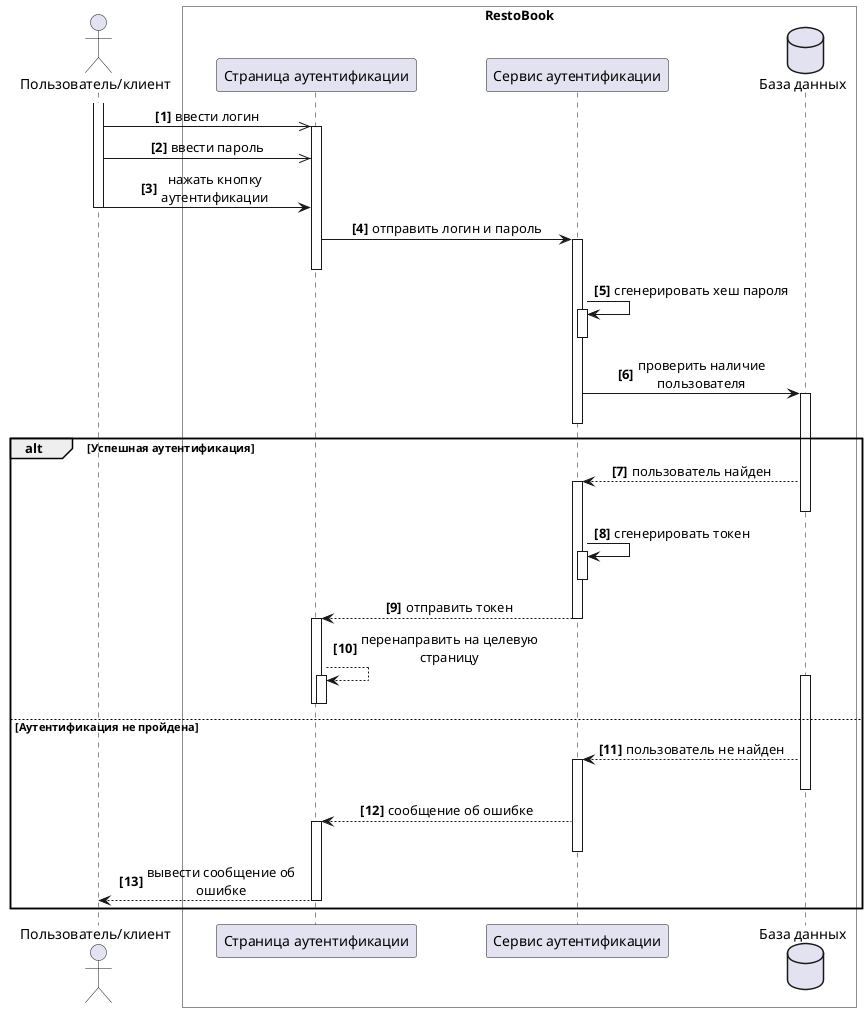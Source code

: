 @startuml

'hide footbox
skinparam {
    MaxMessageSize 200
}
skinparam sequence{
    ParticipantPadding 30
    MessageAlign center
}
autonumber "<b>[0]"

actor "Пользователь/клиент" as user
box "RestoBook" #transparent
    participant "Страница аутентификации" as auth_f
    participant "Сервис аутентификации" as auth_s
    database "База данных" as db
    'participant "Приложение" as app
end box

user++
user ->> auth_f++: ввести логин
user ->> auth_f: ввести пароль
user -> auth_f: нажать кнопку аутентификации
user--

auth_f -> auth_s++: отправить логин и пароль
auth_f--
auth_s -> auth_s++: сгенерировать хеш пароля
auth_s--
auth_s -> db++: проверить наличие пользователя
auth_s--
alt Успешная аутентификация
    
    db --> auth_s: пользователь найден
    auth_s++
    db--
    auth_s -> auth_s++: сгенерировать токен
    auth_s--
    auth_s --> auth_f: отправить токен
    auth_s--
    auth_f++
    auth_f --> auth_f++: перенаправить на целевую страницу
    auth_f--
    auth_f--
else Аутентификация не пройдена
    db++
    db --> auth_s++: пользователь не найден
    db--
    auth_s --> auth_f++: сообщение об ошибке
    auth_s--
    auth_f --> user: вывести сообщение об ошибке
    
    auth_f--
end
@enduml